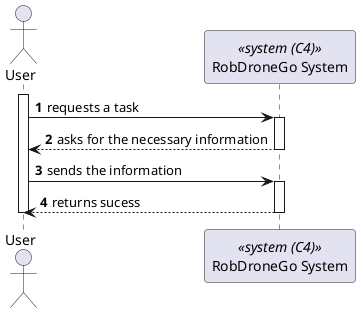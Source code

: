 @startuml process-view
autonumber

actor User as "User" 
participant SYS as "RobDroneGo System" <<system (C4)>>

activate User

User -> SYS : requests a task 
activate SYS

User <-- SYS : asks for the necessary information
deactivate SYS

User -> SYS : sends the information
activate SYS

User <-- SYS : returns sucess
deactivate SYS

deactivate User

@enduml
